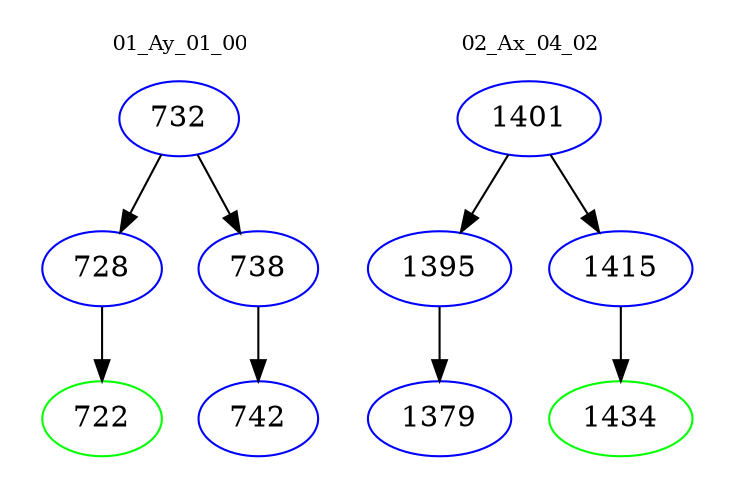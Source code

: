 digraph{
subgraph cluster_0 {
color = white
label = "01_Ay_01_00";
fontsize=10;
T0_732 [label="732", color="blue"]
T0_732 -> T0_728 [color="black"]
T0_728 [label="728", color="blue"]
T0_728 -> T0_722 [color="black"]
T0_722 [label="722", color="green"]
T0_732 -> T0_738 [color="black"]
T0_738 [label="738", color="blue"]
T0_738 -> T0_742 [color="black"]
T0_742 [label="742", color="blue"]
}
subgraph cluster_1 {
color = white
label = "02_Ax_04_02";
fontsize=10;
T1_1401 [label="1401", color="blue"]
T1_1401 -> T1_1395 [color="black"]
T1_1395 [label="1395", color="blue"]
T1_1395 -> T1_1379 [color="black"]
T1_1379 [label="1379", color="blue"]
T1_1401 -> T1_1415 [color="black"]
T1_1415 [label="1415", color="blue"]
T1_1415 -> T1_1434 [color="black"]
T1_1434 [label="1434", color="green"]
}
}
